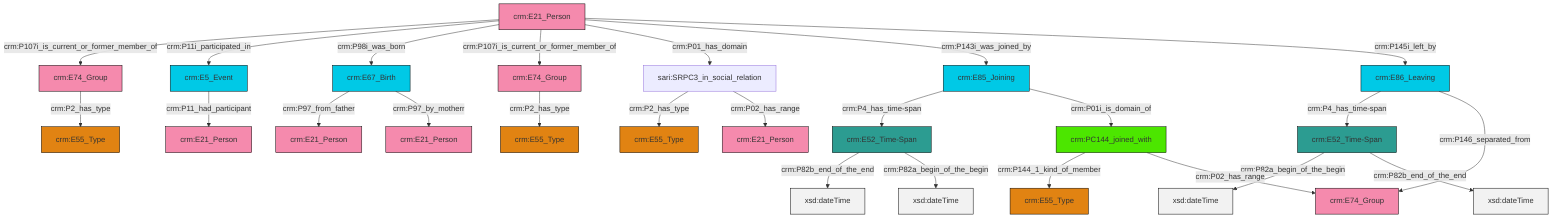 graph TD
classDef Literal fill:#f2f2f2,stroke:#000000;
classDef CRM_Entity fill:#FFFFFF,stroke:#000000;
classDef Temporal_Entity fill:#00C9E6, stroke:#000000;
classDef Type fill:#E18312, stroke:#000000;
classDef Time-Span fill:#2C9C91, stroke:#000000;
classDef Appellation fill:#FFEB7F, stroke:#000000;
classDef Place fill:#008836, stroke:#000000;
classDef Persistent_Item fill:#B266B2, stroke:#000000;
classDef Conceptual_Object fill:#FFD700, stroke:#000000;
classDef Physical_Thing fill:#D2B48C, stroke:#000000;
classDef Actor fill:#f58aad, stroke:#000000;
classDef PC_Classes fill:#4ce600, stroke:#000000;
classDef Multi fill:#cccccc,stroke:#000000;

6["crm:E21_Person"]:::Actor -->|crm:P107i_is_current_or_former_member_of| 7["crm:E74_Group"]:::Actor
12["crm:E67_Birth"]:::Temporal_Entity -->|crm:P97_from_father| 13["crm:E21_Person"]:::Actor
6["crm:E21_Person"]:::Actor -->|crm:P11i_participated_in| 14["crm:E5_Event"]:::Temporal_Entity
15["crm:E86_Leaving"]:::Temporal_Entity -->|crm:P4_has_time-span| 16["crm:E52_Time-Span"]:::Time-Span
6["crm:E21_Person"]:::Actor -->|crm:P98i_was_born| 12["crm:E67_Birth"]:::Temporal_Entity
6["crm:E21_Person"]:::Actor -->|crm:P107i_is_current_or_former_member_of| 19["crm:E74_Group"]:::Actor
7["crm:E74_Group"]:::Actor -->|crm:P2_has_type| 10["crm:E55_Type"]:::Type
6["crm:E21_Person"]:::Actor -->|crm:P01_has_domain| 4["sari:SRPC3_in_social_relation"]:::Default
15["crm:E86_Leaving"]:::Temporal_Entity -->|crm:P146_separated_from| 8["crm:E74_Group"]:::Actor
17["crm:E85_Joining"]:::Temporal_Entity -->|crm:P4_has_time-span| 22["crm:E52_Time-Span"]:::Time-Span
4["sari:SRPC3_in_social_relation"]:::Default -->|crm:P2_has_type| 24["crm:E55_Type"]:::Type
14["crm:E5_Event"]:::Temporal_Entity -->|crm:P11_had_participant| 25["crm:E21_Person"]:::Actor
19["crm:E74_Group"]:::Actor -->|crm:P2_has_type| 20["crm:E55_Type"]:::Type
4["sari:SRPC3_in_social_relation"]:::Default -->|crm:P02_has_range| 28["crm:E21_Person"]:::Actor
16["crm:E52_Time-Span"]:::Time-Span -->|crm:P82a_begin_of_the_begin| 29[xsd:dateTime]:::Literal
12["crm:E67_Birth"]:::Temporal_Entity -->|crm:P97_by_motherr| 2["crm:E21_Person"]:::Actor
0["crm:PC144_joined_with"]:::PC_Classes -->|crm:P144_1_kind_of_member| 32["crm:E55_Type"]:::Type
22["crm:E52_Time-Span"]:::Time-Span -->|crm:P82b_end_of_the_end| 34[xsd:dateTime]:::Literal
16["crm:E52_Time-Span"]:::Time-Span -->|crm:P82b_end_of_the_end| 36[xsd:dateTime]:::Literal
17["crm:E85_Joining"]:::Temporal_Entity -->|crm:P01i_is_domain_of| 0["crm:PC144_joined_with"]:::PC_Classes
0["crm:PC144_joined_with"]:::PC_Classes -->|crm:P02_has_range| 8["crm:E74_Group"]:::Actor
6["crm:E21_Person"]:::Actor -->|crm:P143i_was_joined_by| 17["crm:E85_Joining"]:::Temporal_Entity
22["crm:E52_Time-Span"]:::Time-Span -->|crm:P82a_begin_of_the_begin| 45[xsd:dateTime]:::Literal
6["crm:E21_Person"]:::Actor -->|crm:P145i_left_by| 15["crm:E86_Leaving"]:::Temporal_Entity